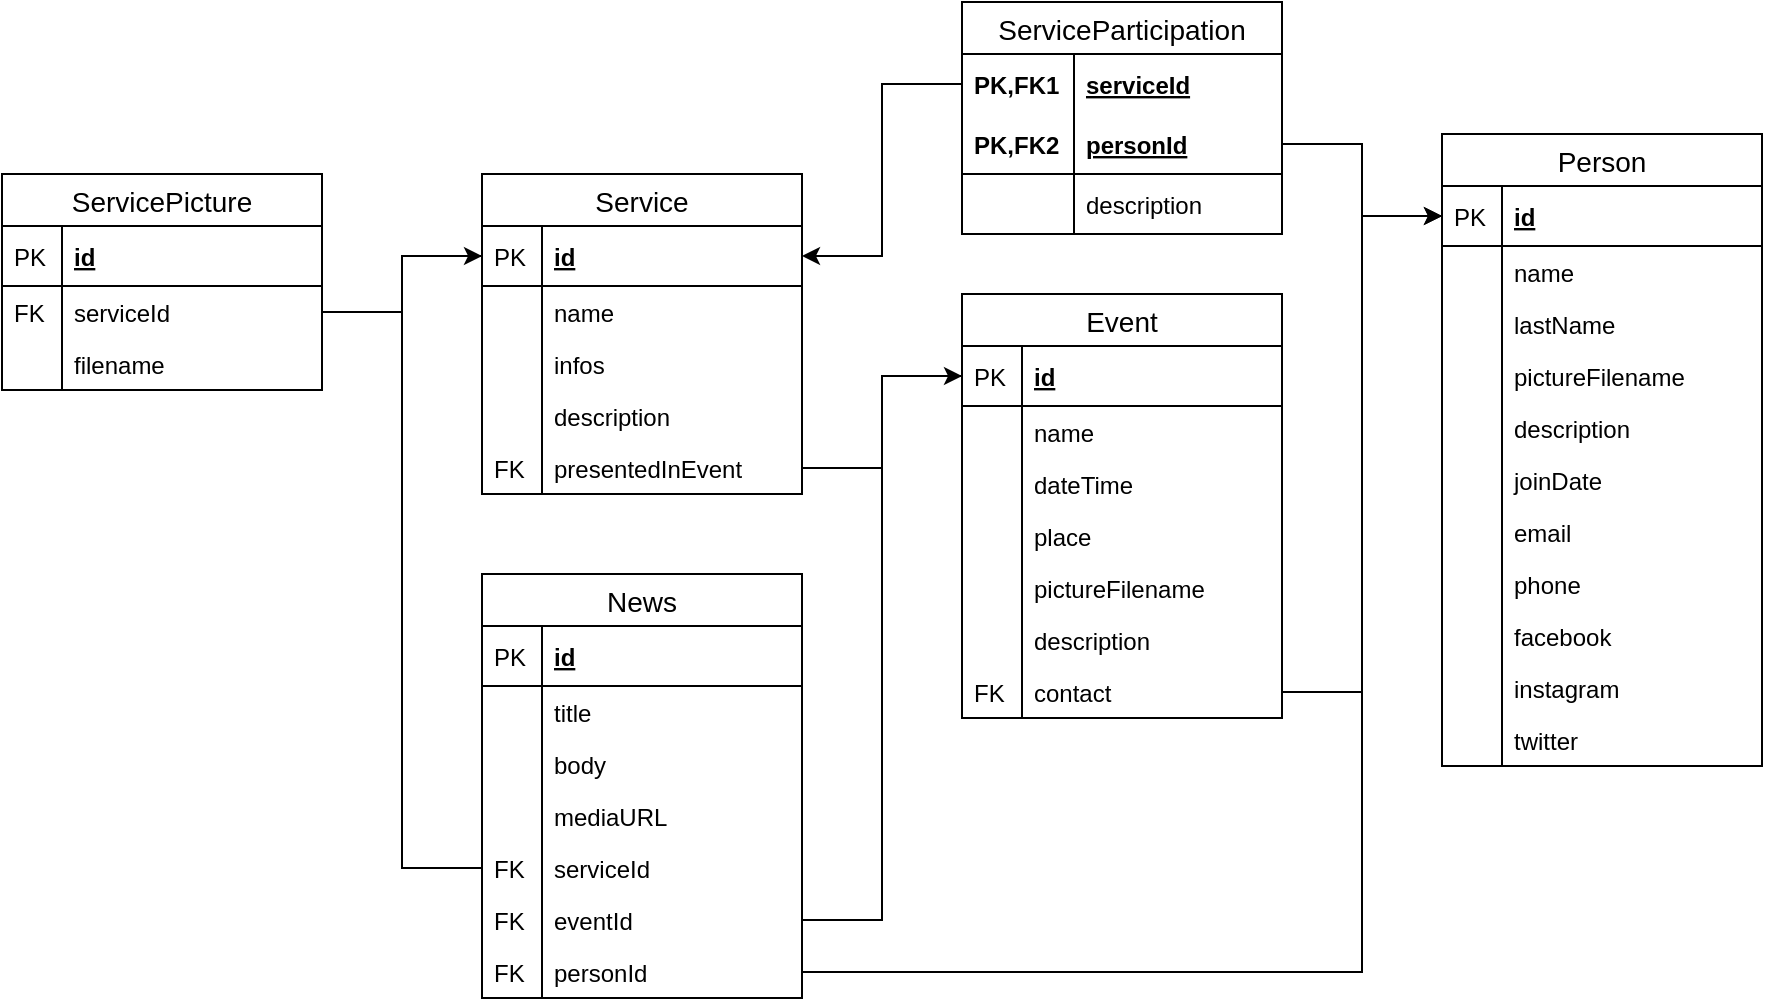 <mxfile version="13.2.4" type="github">
  <diagram id="hEyKxy33xBOfwc49a35S" name="Page-1">
    <mxGraphModel dx="2013" dy="699" grid="1" gridSize="10" guides="1" tooltips="1" connect="1" arrows="1" fold="1" page="1" pageScale="1" pageWidth="827" pageHeight="1169" math="0" shadow="0">
      <root>
        <mxCell id="0" />
        <mxCell id="1" parent="0" />
        <mxCell id="F8qXASCYyBjZUGjVHtPD-25" style="edgeStyle=orthogonalEdgeStyle;rounded=0;orthogonalLoop=1;jettySize=auto;html=1;exitX=1;exitY=0.5;exitDx=0;exitDy=0;entryX=0;entryY=0.5;entryDx=0;entryDy=0;" parent="1" source="F8qXASCYyBjZUGjVHtPD-17" target="F8qXASCYyBjZUGjVHtPD-2" edge="1">
          <mxGeometry relative="1" as="geometry" />
        </mxCell>
        <mxCell id="F8qXASCYyBjZUGjVHtPD-48" style="edgeStyle=orthogonalEdgeStyle;rounded=0;orthogonalLoop=1;jettySize=auto;html=1;exitX=0;exitY=0.5;exitDx=0;exitDy=0;entryX=1;entryY=0.5;entryDx=0;entryDy=0;" parent="1" source="F8qXASCYyBjZUGjVHtPD-42" target="F8qXASCYyBjZUGjVHtPD-2" edge="1">
          <mxGeometry relative="1" as="geometry" />
        </mxCell>
        <mxCell id="F8qXASCYyBjZUGjVHtPD-1" value="Service" style="swimlane;fontStyle=0;childLayout=stackLayout;horizontal=1;startSize=26;horizontalStack=0;resizeParent=1;resizeParentMax=0;resizeLast=0;collapsible=1;marginBottom=0;align=center;fontSize=14;" parent="1" vertex="1">
          <mxGeometry x="-240" y="400" width="160" height="160" as="geometry" />
        </mxCell>
        <mxCell id="F8qXASCYyBjZUGjVHtPD-2" value="id" style="shape=partialRectangle;top=0;left=0;right=0;bottom=1;align=left;verticalAlign=middle;fillColor=none;spacingLeft=34;spacingRight=4;overflow=hidden;rotatable=0;points=[[0,0.5],[1,0.5]];portConstraint=eastwest;dropTarget=0;fontStyle=5;fontSize=12;" parent="F8qXASCYyBjZUGjVHtPD-1" vertex="1">
          <mxGeometry y="26" width="160" height="30" as="geometry" />
        </mxCell>
        <mxCell id="F8qXASCYyBjZUGjVHtPD-3" value="PK" style="shape=partialRectangle;top=0;left=0;bottom=0;fillColor=none;align=left;verticalAlign=middle;spacingLeft=4;spacingRight=4;overflow=hidden;rotatable=0;points=[];portConstraint=eastwest;part=1;fontSize=12;" parent="F8qXASCYyBjZUGjVHtPD-2" vertex="1" connectable="0">
          <mxGeometry width="30" height="30" as="geometry" />
        </mxCell>
        <mxCell id="F8qXASCYyBjZUGjVHtPD-4" value="name" style="shape=partialRectangle;top=0;left=0;right=0;bottom=0;align=left;verticalAlign=top;fillColor=none;spacingLeft=34;spacingRight=4;overflow=hidden;rotatable=0;points=[[0,0.5],[1,0.5]];portConstraint=eastwest;dropTarget=0;fontSize=12;" parent="F8qXASCYyBjZUGjVHtPD-1" vertex="1">
          <mxGeometry y="56" width="160" height="26" as="geometry" />
        </mxCell>
        <mxCell id="F8qXASCYyBjZUGjVHtPD-5" value="" style="shape=partialRectangle;top=0;left=0;bottom=0;fillColor=none;align=left;verticalAlign=top;spacingLeft=4;spacingRight=4;overflow=hidden;rotatable=0;points=[];portConstraint=eastwest;part=1;fontSize=12;" parent="F8qXASCYyBjZUGjVHtPD-4" vertex="1" connectable="0">
          <mxGeometry width="30" height="26" as="geometry" />
        </mxCell>
        <mxCell id="F8qXASCYyBjZUGjVHtPD-6" value="infos" style="shape=partialRectangle;top=0;left=0;right=0;bottom=0;align=left;verticalAlign=top;fillColor=none;spacingLeft=34;spacingRight=4;overflow=hidden;rotatable=0;points=[[0,0.5],[1,0.5]];portConstraint=eastwest;dropTarget=0;fontSize=12;" parent="F8qXASCYyBjZUGjVHtPD-1" vertex="1">
          <mxGeometry y="82" width="160" height="26" as="geometry" />
        </mxCell>
        <mxCell id="F8qXASCYyBjZUGjVHtPD-7" value="" style="shape=partialRectangle;top=0;left=0;bottom=0;fillColor=none;align=left;verticalAlign=top;spacingLeft=4;spacingRight=4;overflow=hidden;rotatable=0;points=[];portConstraint=eastwest;part=1;fontSize=12;" parent="F8qXASCYyBjZUGjVHtPD-6" vertex="1" connectable="0">
          <mxGeometry width="30" height="26" as="geometry" />
        </mxCell>
        <mxCell id="roz7lpAu7tyGoxZHOuFG-14" value="description" style="shape=partialRectangle;top=0;left=0;right=0;bottom=0;align=left;verticalAlign=top;fillColor=none;spacingLeft=34;spacingRight=4;overflow=hidden;rotatable=0;points=[[0,0.5],[1,0.5]];portConstraint=eastwest;dropTarget=0;fontSize=12;" parent="F8qXASCYyBjZUGjVHtPD-1" vertex="1">
          <mxGeometry y="108" width="160" height="26" as="geometry" />
        </mxCell>
        <mxCell id="roz7lpAu7tyGoxZHOuFG-15" value="" style="shape=partialRectangle;top=0;left=0;bottom=0;fillColor=none;align=left;verticalAlign=top;spacingLeft=4;spacingRight=4;overflow=hidden;rotatable=0;points=[];portConstraint=eastwest;part=1;fontSize=12;" parent="roz7lpAu7tyGoxZHOuFG-14" vertex="1" connectable="0">
          <mxGeometry width="30" height="26" as="geometry" />
        </mxCell>
        <mxCell id="F8qXASCYyBjZUGjVHtPD-12" value="presentedInEvent" style="shape=partialRectangle;top=0;left=0;right=0;bottom=0;align=left;verticalAlign=top;fillColor=none;spacingLeft=34;spacingRight=4;overflow=hidden;rotatable=0;points=[[0,0.5],[1,0.5]];portConstraint=eastwest;dropTarget=0;fontSize=12;" parent="F8qXASCYyBjZUGjVHtPD-1" vertex="1">
          <mxGeometry y="134" width="160" height="26" as="geometry" />
        </mxCell>
        <mxCell id="F8qXASCYyBjZUGjVHtPD-13" value="FK" style="shape=partialRectangle;top=0;left=0;bottom=0;fillColor=none;align=left;verticalAlign=top;spacingLeft=4;spacingRight=4;overflow=hidden;rotatable=0;points=[];portConstraint=eastwest;part=1;fontSize=12;" parent="F8qXASCYyBjZUGjVHtPD-12" vertex="1" connectable="0">
          <mxGeometry width="30" height="26" as="geometry" />
        </mxCell>
        <mxCell id="F8qXASCYyBjZUGjVHtPD-14" value="ServicePicture" style="swimlane;fontStyle=0;childLayout=stackLayout;horizontal=1;startSize=26;horizontalStack=0;resizeParent=1;resizeParentMax=0;resizeLast=0;collapsible=1;marginBottom=0;align=center;fontSize=14;" parent="1" vertex="1">
          <mxGeometry x="-480" y="400" width="160" height="108" as="geometry" />
        </mxCell>
        <mxCell id="F8qXASCYyBjZUGjVHtPD-15" value="id" style="shape=partialRectangle;top=0;left=0;right=0;bottom=1;align=left;verticalAlign=middle;fillColor=none;spacingLeft=34;spacingRight=4;overflow=hidden;rotatable=0;points=[[0,0.5],[1,0.5]];portConstraint=eastwest;dropTarget=0;fontStyle=5;fontSize=12;" parent="F8qXASCYyBjZUGjVHtPD-14" vertex="1">
          <mxGeometry y="26" width="160" height="30" as="geometry" />
        </mxCell>
        <mxCell id="F8qXASCYyBjZUGjVHtPD-16" value="PK" style="shape=partialRectangle;top=0;left=0;bottom=0;fillColor=none;align=left;verticalAlign=middle;spacingLeft=4;spacingRight=4;overflow=hidden;rotatable=0;points=[];portConstraint=eastwest;part=1;fontSize=12;" parent="F8qXASCYyBjZUGjVHtPD-15" vertex="1" connectable="0">
          <mxGeometry width="30" height="30" as="geometry" />
        </mxCell>
        <mxCell id="F8qXASCYyBjZUGjVHtPD-17" value="serviceId" style="shape=partialRectangle;top=0;left=0;right=0;bottom=0;align=left;verticalAlign=top;fillColor=none;spacingLeft=34;spacingRight=4;overflow=hidden;rotatable=0;points=[[0,0.5],[1,0.5]];portConstraint=eastwest;dropTarget=0;fontSize=12;" parent="F8qXASCYyBjZUGjVHtPD-14" vertex="1">
          <mxGeometry y="56" width="160" height="26" as="geometry" />
        </mxCell>
        <mxCell id="F8qXASCYyBjZUGjVHtPD-18" value="FK" style="shape=partialRectangle;top=0;left=0;bottom=0;fillColor=none;align=left;verticalAlign=top;spacingLeft=4;spacingRight=4;overflow=hidden;rotatable=0;points=[];portConstraint=eastwest;part=1;fontSize=12;" parent="F8qXASCYyBjZUGjVHtPD-17" vertex="1" connectable="0">
          <mxGeometry width="30" height="26" as="geometry" />
        </mxCell>
        <mxCell id="F8qXASCYyBjZUGjVHtPD-85" value="filename" style="shape=partialRectangle;top=0;left=0;right=0;bottom=0;align=left;verticalAlign=top;fillColor=none;spacingLeft=34;spacingRight=4;overflow=hidden;rotatable=0;points=[[0,0.5],[1,0.5]];portConstraint=eastwest;dropTarget=0;fontSize=12;" parent="F8qXASCYyBjZUGjVHtPD-14" vertex="1">
          <mxGeometry y="82" width="160" height="26" as="geometry" />
        </mxCell>
        <mxCell id="F8qXASCYyBjZUGjVHtPD-86" value="" style="shape=partialRectangle;top=0;left=0;bottom=0;fillColor=none;align=left;verticalAlign=top;spacingLeft=4;spacingRight=4;overflow=hidden;rotatable=0;points=[];portConstraint=eastwest;part=1;fontSize=12;" parent="F8qXASCYyBjZUGjVHtPD-85" vertex="1" connectable="0">
          <mxGeometry width="30" height="26" as="geometry" />
        </mxCell>
        <mxCell id="F8qXASCYyBjZUGjVHtPD-91" style="edgeStyle=orthogonalEdgeStyle;rounded=0;orthogonalLoop=1;jettySize=auto;html=1;exitX=1;exitY=0.5;exitDx=0;exitDy=0;entryX=0;entryY=0.5;entryDx=0;entryDy=0;" parent="1" source="LpWFvHeWg4gAuixz16tr-12" target="F8qXASCYyBjZUGjVHtPD-50" edge="1">
          <mxGeometry relative="1" as="geometry">
            <mxPoint x="200" y="430" as="targetPoint" />
          </mxGeometry>
        </mxCell>
        <mxCell id="roz7lpAu7tyGoxZHOuFG-16" style="edgeStyle=orthogonalEdgeStyle;rounded=0;orthogonalLoop=1;jettySize=auto;html=1;exitX=1;exitY=0.5;exitDx=0;exitDy=0;entryX=0;entryY=0.5;entryDx=0;entryDy=0;" parent="1" source="F8qXASCYyBjZUGjVHtPD-12" target="roz7lpAu7tyGoxZHOuFG-2" edge="1">
          <mxGeometry relative="1" as="geometry" />
        </mxCell>
        <mxCell id="roz7lpAu7tyGoxZHOuFG-19" style="edgeStyle=orthogonalEdgeStyle;rounded=0;orthogonalLoop=1;jettySize=auto;html=1;exitX=1;exitY=0.5;exitDx=0;exitDy=0;entryX=0;entryY=0.5;entryDx=0;entryDy=0;" parent="1" source="roz7lpAu7tyGoxZHOuFG-8" target="F8qXASCYyBjZUGjVHtPD-50" edge="1">
          <mxGeometry relative="1" as="geometry">
            <Array as="points">
              <mxPoint x="200" y="659" />
              <mxPoint x="200" y="421" />
            </Array>
          </mxGeometry>
        </mxCell>
        <mxCell id="F8qXASCYyBjZUGjVHtPD-41" value="ServiceParticipation" style="swimlane;fontStyle=0;childLayout=stackLayout;horizontal=1;startSize=26;horizontalStack=0;resizeParent=1;resizeParentMax=0;resizeLast=0;collapsible=1;marginBottom=0;align=center;fontSize=14;" parent="1" vertex="1">
          <mxGeometry y="314" width="160" height="116" as="geometry" />
        </mxCell>
        <mxCell id="F8qXASCYyBjZUGjVHtPD-42" value="serviceId" style="shape=partialRectangle;top=0;left=0;right=0;bottom=0;align=left;verticalAlign=middle;fillColor=none;spacingLeft=60;spacingRight=4;overflow=hidden;rotatable=0;points=[[0,0.5],[1,0.5]];portConstraint=eastwest;dropTarget=0;fontStyle=5;fontSize=12;" parent="F8qXASCYyBjZUGjVHtPD-41" vertex="1">
          <mxGeometry y="26" width="160" height="30" as="geometry" />
        </mxCell>
        <mxCell id="F8qXASCYyBjZUGjVHtPD-43" value="PK,FK1" style="shape=partialRectangle;fontStyle=1;top=0;left=0;bottom=0;fillColor=none;align=left;verticalAlign=middle;spacingLeft=4;spacingRight=4;overflow=hidden;rotatable=0;points=[];portConstraint=eastwest;part=1;fontSize=12;" parent="F8qXASCYyBjZUGjVHtPD-42" vertex="1" connectable="0">
          <mxGeometry width="56" height="30" as="geometry" />
        </mxCell>
        <mxCell id="LpWFvHeWg4gAuixz16tr-12" value="personId" style="shape=partialRectangle;top=0;left=0;right=0;bottom=1;align=left;verticalAlign=middle;fillColor=none;spacingLeft=60;spacingRight=4;overflow=hidden;rotatable=0;points=[[0,0.5],[1,0.5]];portConstraint=eastwest;dropTarget=0;fontStyle=5;fontSize=12;" parent="F8qXASCYyBjZUGjVHtPD-41" vertex="1">
          <mxGeometry y="56" width="160" height="30" as="geometry" />
        </mxCell>
        <mxCell id="LpWFvHeWg4gAuixz16tr-13" value="PK,FK2" style="shape=partialRectangle;fontStyle=1;top=0;left=0;bottom=0;fillColor=none;align=left;verticalAlign=middle;spacingLeft=4;spacingRight=4;overflow=hidden;rotatable=0;points=[];portConstraint=eastwest;part=1;fontSize=12;" parent="LpWFvHeWg4gAuixz16tr-12" vertex="1" connectable="0">
          <mxGeometry width="56" height="30" as="geometry" />
        </mxCell>
        <mxCell id="F8qXASCYyBjZUGjVHtPD-44" value="description" style="shape=partialRectangle;top=0;left=0;right=0;bottom=1;align=left;verticalAlign=middle;fillColor=none;spacingLeft=60;spacingRight=4;overflow=hidden;rotatable=0;points=[[0,0.5],[1,0.5]];portConstraint=eastwest;dropTarget=0;fontStyle=0;fontSize=12;" parent="F8qXASCYyBjZUGjVHtPD-41" vertex="1">
          <mxGeometry y="86" width="160" height="30" as="geometry" />
        </mxCell>
        <mxCell id="F8qXASCYyBjZUGjVHtPD-45" value="" style="shape=partialRectangle;fontStyle=1;top=0;left=0;bottom=0;fillColor=none;align=left;verticalAlign=middle;spacingLeft=4;spacingRight=4;overflow=hidden;rotatable=0;points=[];portConstraint=eastwest;part=1;fontSize=12;" parent="F8qXASCYyBjZUGjVHtPD-44" vertex="1" connectable="0">
          <mxGeometry width="56" height="30" as="geometry" />
        </mxCell>
        <mxCell id="roz7lpAu7tyGoxZHOuFG-1" value="Event" style="swimlane;fontStyle=0;childLayout=stackLayout;horizontal=1;startSize=26;horizontalStack=0;resizeParent=1;resizeParentMax=0;resizeLast=0;collapsible=1;marginBottom=0;align=center;fontSize=14;" parent="1" vertex="1">
          <mxGeometry y="460" width="160" height="212" as="geometry" />
        </mxCell>
        <mxCell id="roz7lpAu7tyGoxZHOuFG-2" value="id" style="shape=partialRectangle;top=0;left=0;right=0;bottom=1;align=left;verticalAlign=middle;fillColor=none;spacingLeft=34;spacingRight=4;overflow=hidden;rotatable=0;points=[[0,0.5],[1,0.5]];portConstraint=eastwest;dropTarget=0;fontStyle=5;fontSize=12;" parent="roz7lpAu7tyGoxZHOuFG-1" vertex="1">
          <mxGeometry y="26" width="160" height="30" as="geometry" />
        </mxCell>
        <mxCell id="roz7lpAu7tyGoxZHOuFG-3" value="PK" style="shape=partialRectangle;top=0;left=0;bottom=0;fillColor=none;align=left;verticalAlign=middle;spacingLeft=4;spacingRight=4;overflow=hidden;rotatable=0;points=[];portConstraint=eastwest;part=1;fontSize=12;" parent="roz7lpAu7tyGoxZHOuFG-2" vertex="1" connectable="0">
          <mxGeometry width="30" height="30" as="geometry" />
        </mxCell>
        <mxCell id="roz7lpAu7tyGoxZHOuFG-4" value="name" style="shape=partialRectangle;top=0;left=0;right=0;bottom=0;align=left;verticalAlign=top;fillColor=none;spacingLeft=34;spacingRight=4;overflow=hidden;rotatable=0;points=[[0,0.5],[1,0.5]];portConstraint=eastwest;dropTarget=0;fontSize=12;" parent="roz7lpAu7tyGoxZHOuFG-1" vertex="1">
          <mxGeometry y="56" width="160" height="26" as="geometry" />
        </mxCell>
        <mxCell id="roz7lpAu7tyGoxZHOuFG-5" value="" style="shape=partialRectangle;top=0;left=0;bottom=0;fillColor=none;align=left;verticalAlign=top;spacingLeft=4;spacingRight=4;overflow=hidden;rotatable=0;points=[];portConstraint=eastwest;part=1;fontSize=12;" parent="roz7lpAu7tyGoxZHOuFG-4" vertex="1" connectable="0">
          <mxGeometry width="30" height="26" as="geometry" />
        </mxCell>
        <mxCell id="nHtQ6auOKDyPO9Jg9fpP-1" value="dateTime" style="shape=partialRectangle;top=0;left=0;right=0;bottom=0;align=left;verticalAlign=top;fillColor=none;spacingLeft=34;spacingRight=4;overflow=hidden;rotatable=0;points=[[0,0.5],[1,0.5]];portConstraint=eastwest;dropTarget=0;fontSize=12;" parent="roz7lpAu7tyGoxZHOuFG-1" vertex="1">
          <mxGeometry y="82" width="160" height="26" as="geometry" />
        </mxCell>
        <mxCell id="nHtQ6auOKDyPO9Jg9fpP-2" value="" style="shape=partialRectangle;top=0;left=0;bottom=0;fillColor=none;align=left;verticalAlign=top;spacingLeft=4;spacingRight=4;overflow=hidden;rotatable=0;points=[];portConstraint=eastwest;part=1;fontSize=12;" parent="nHtQ6auOKDyPO9Jg9fpP-1" vertex="1" connectable="0">
          <mxGeometry width="30" height="26" as="geometry" />
        </mxCell>
        <mxCell id="roz7lpAu7tyGoxZHOuFG-6" value="place" style="shape=partialRectangle;top=0;left=0;right=0;bottom=0;align=left;verticalAlign=top;fillColor=none;spacingLeft=34;spacingRight=4;overflow=hidden;rotatable=0;points=[[0,0.5],[1,0.5]];portConstraint=eastwest;dropTarget=0;fontSize=12;" parent="roz7lpAu7tyGoxZHOuFG-1" vertex="1">
          <mxGeometry y="108" width="160" height="26" as="geometry" />
        </mxCell>
        <mxCell id="roz7lpAu7tyGoxZHOuFG-7" value="" style="shape=partialRectangle;top=0;left=0;bottom=0;fillColor=none;align=left;verticalAlign=top;spacingLeft=4;spacingRight=4;overflow=hidden;rotatable=0;points=[];portConstraint=eastwest;part=1;fontSize=12;" parent="roz7lpAu7tyGoxZHOuFG-6" vertex="1" connectable="0">
          <mxGeometry width="30" height="26" as="geometry" />
        </mxCell>
        <mxCell id="roz7lpAu7tyGoxZHOuFG-12" value="pictureFilename" style="shape=partialRectangle;top=0;left=0;right=0;bottom=0;align=left;verticalAlign=top;fillColor=none;spacingLeft=34;spacingRight=4;overflow=hidden;rotatable=0;points=[[0,0.5],[1,0.5]];portConstraint=eastwest;dropTarget=0;fontSize=12;" parent="roz7lpAu7tyGoxZHOuFG-1" vertex="1">
          <mxGeometry y="134" width="160" height="26" as="geometry" />
        </mxCell>
        <mxCell id="roz7lpAu7tyGoxZHOuFG-13" value="" style="shape=partialRectangle;top=0;left=0;bottom=0;fillColor=none;align=left;verticalAlign=top;spacingLeft=4;spacingRight=4;overflow=hidden;rotatable=0;points=[];portConstraint=eastwest;part=1;fontSize=12;" parent="roz7lpAu7tyGoxZHOuFG-12" vertex="1" connectable="0">
          <mxGeometry width="30" height="26" as="geometry" />
        </mxCell>
        <mxCell id="roz7lpAu7tyGoxZHOuFG-17" value="description" style="shape=partialRectangle;top=0;left=0;right=0;bottom=0;align=left;verticalAlign=top;fillColor=none;spacingLeft=34;spacingRight=4;overflow=hidden;rotatable=0;points=[[0,0.5],[1,0.5]];portConstraint=eastwest;dropTarget=0;fontSize=12;" parent="roz7lpAu7tyGoxZHOuFG-1" vertex="1">
          <mxGeometry y="160" width="160" height="26" as="geometry" />
        </mxCell>
        <mxCell id="roz7lpAu7tyGoxZHOuFG-18" value="" style="shape=partialRectangle;top=0;left=0;bottom=0;fillColor=none;align=left;verticalAlign=top;spacingLeft=4;spacingRight=4;overflow=hidden;rotatable=0;points=[];portConstraint=eastwest;part=1;fontSize=12;" parent="roz7lpAu7tyGoxZHOuFG-17" vertex="1" connectable="0">
          <mxGeometry width="30" height="26" as="geometry" />
        </mxCell>
        <mxCell id="roz7lpAu7tyGoxZHOuFG-8" value="contact" style="shape=partialRectangle;top=0;left=0;right=0;bottom=0;align=left;verticalAlign=top;fillColor=none;spacingLeft=34;spacingRight=4;overflow=hidden;rotatable=0;points=[[0,0.5],[1,0.5]];portConstraint=eastwest;dropTarget=0;fontSize=12;" parent="roz7lpAu7tyGoxZHOuFG-1" vertex="1">
          <mxGeometry y="186" width="160" height="26" as="geometry" />
        </mxCell>
        <mxCell id="roz7lpAu7tyGoxZHOuFG-9" value="FK" style="shape=partialRectangle;top=0;left=0;bottom=0;fillColor=none;align=left;verticalAlign=top;spacingLeft=4;spacingRight=4;overflow=hidden;rotatable=0;points=[];portConstraint=eastwest;part=1;fontSize=12;" parent="roz7lpAu7tyGoxZHOuFG-8" vertex="1" connectable="0">
          <mxGeometry width="30" height="26" as="geometry" />
        </mxCell>
        <mxCell id="ncM0sPO99ryhcLGxtSOp-1" value="News" style="swimlane;fontStyle=0;childLayout=stackLayout;horizontal=1;startSize=26;horizontalStack=0;resizeParent=1;resizeParentMax=0;resizeLast=0;collapsible=1;marginBottom=0;align=center;fontSize=14;" parent="1" vertex="1">
          <mxGeometry x="-240" y="600" width="160" height="212" as="geometry" />
        </mxCell>
        <mxCell id="ncM0sPO99ryhcLGxtSOp-2" value="id" style="shape=partialRectangle;top=0;left=0;right=0;bottom=1;align=left;verticalAlign=middle;fillColor=none;spacingLeft=34;spacingRight=4;overflow=hidden;rotatable=0;points=[[0,0.5],[1,0.5]];portConstraint=eastwest;dropTarget=0;fontStyle=5;fontSize=12;" parent="ncM0sPO99ryhcLGxtSOp-1" vertex="1">
          <mxGeometry y="26" width="160" height="30" as="geometry" />
        </mxCell>
        <mxCell id="ncM0sPO99ryhcLGxtSOp-3" value="PK" style="shape=partialRectangle;top=0;left=0;bottom=0;fillColor=none;align=left;verticalAlign=middle;spacingLeft=4;spacingRight=4;overflow=hidden;rotatable=0;points=[];portConstraint=eastwest;part=1;fontSize=12;" parent="ncM0sPO99ryhcLGxtSOp-2" vertex="1" connectable="0">
          <mxGeometry width="30" height="30" as="geometry" />
        </mxCell>
        <mxCell id="ncM0sPO99ryhcLGxtSOp-4" value="title" style="shape=partialRectangle;top=0;left=0;right=0;bottom=0;align=left;verticalAlign=top;fillColor=none;spacingLeft=34;spacingRight=4;overflow=hidden;rotatable=0;points=[[0,0.5],[1,0.5]];portConstraint=eastwest;dropTarget=0;fontSize=12;" parent="ncM0sPO99ryhcLGxtSOp-1" vertex="1">
          <mxGeometry y="56" width="160" height="26" as="geometry" />
        </mxCell>
        <mxCell id="ncM0sPO99ryhcLGxtSOp-5" value="" style="shape=partialRectangle;top=0;left=0;bottom=0;fillColor=none;align=left;verticalAlign=top;spacingLeft=4;spacingRight=4;overflow=hidden;rotatable=0;points=[];portConstraint=eastwest;part=1;fontSize=12;" parent="ncM0sPO99ryhcLGxtSOp-4" vertex="1" connectable="0">
          <mxGeometry width="30" height="26" as="geometry" />
        </mxCell>
        <mxCell id="ncM0sPO99ryhcLGxtSOp-6" value="body" style="shape=partialRectangle;top=0;left=0;right=0;bottom=0;align=left;verticalAlign=top;fillColor=none;spacingLeft=34;spacingRight=4;overflow=hidden;rotatable=0;points=[[0,0.5],[1,0.5]];portConstraint=eastwest;dropTarget=0;fontSize=12;" parent="ncM0sPO99ryhcLGxtSOp-1" vertex="1">
          <mxGeometry y="82" width="160" height="26" as="geometry" />
        </mxCell>
        <mxCell id="ncM0sPO99ryhcLGxtSOp-7" value="" style="shape=partialRectangle;top=0;left=0;bottom=0;fillColor=none;align=left;verticalAlign=top;spacingLeft=4;spacingRight=4;overflow=hidden;rotatable=0;points=[];portConstraint=eastwest;part=1;fontSize=12;" parent="ncM0sPO99ryhcLGxtSOp-6" vertex="1" connectable="0">
          <mxGeometry width="30" height="26" as="geometry" />
        </mxCell>
        <mxCell id="ncM0sPO99ryhcLGxtSOp-8" value="mediaURL" style="shape=partialRectangle;top=0;left=0;right=0;bottom=0;align=left;verticalAlign=top;fillColor=none;spacingLeft=34;spacingRight=4;overflow=hidden;rotatable=0;points=[[0,0.5],[1,0.5]];portConstraint=eastwest;dropTarget=0;fontSize=12;" parent="ncM0sPO99ryhcLGxtSOp-1" vertex="1">
          <mxGeometry y="108" width="160" height="26" as="geometry" />
        </mxCell>
        <mxCell id="ncM0sPO99ryhcLGxtSOp-9" value="" style="shape=partialRectangle;top=0;left=0;bottom=0;fillColor=none;align=left;verticalAlign=top;spacingLeft=4;spacingRight=4;overflow=hidden;rotatable=0;points=[];portConstraint=eastwest;part=1;fontSize=12;" parent="ncM0sPO99ryhcLGxtSOp-8" vertex="1" connectable="0">
          <mxGeometry width="30" height="26" as="geometry" />
        </mxCell>
        <mxCell id="ncM0sPO99ryhcLGxtSOp-10" value="serviceId" style="shape=partialRectangle;top=0;left=0;right=0;bottom=0;align=left;verticalAlign=top;fillColor=none;spacingLeft=34;spacingRight=4;overflow=hidden;rotatable=0;points=[[0,0.5],[1,0.5]];portConstraint=eastwest;dropTarget=0;fontSize=12;" parent="ncM0sPO99ryhcLGxtSOp-1" vertex="1">
          <mxGeometry y="134" width="160" height="26" as="geometry" />
        </mxCell>
        <mxCell id="ncM0sPO99ryhcLGxtSOp-11" value="FK" style="shape=partialRectangle;top=0;left=0;bottom=0;fillColor=none;align=left;verticalAlign=top;spacingLeft=4;spacingRight=4;overflow=hidden;rotatable=0;points=[];portConstraint=eastwest;part=1;fontSize=12;" parent="ncM0sPO99ryhcLGxtSOp-10" vertex="1" connectable="0">
          <mxGeometry width="30" height="26" as="geometry" />
        </mxCell>
        <mxCell id="ncM0sPO99ryhcLGxtSOp-12" value="eventId" style="shape=partialRectangle;top=0;left=0;right=0;bottom=0;align=left;verticalAlign=top;fillColor=none;spacingLeft=34;spacingRight=4;overflow=hidden;rotatable=0;points=[[0,0.5],[1,0.5]];portConstraint=eastwest;dropTarget=0;fontSize=12;" parent="ncM0sPO99ryhcLGxtSOp-1" vertex="1">
          <mxGeometry y="160" width="160" height="26" as="geometry" />
        </mxCell>
        <mxCell id="ncM0sPO99ryhcLGxtSOp-13" value="FK" style="shape=partialRectangle;top=0;left=0;bottom=0;fillColor=none;align=left;verticalAlign=top;spacingLeft=4;spacingRight=4;overflow=hidden;rotatable=0;points=[];portConstraint=eastwest;part=1;fontSize=12;" parent="ncM0sPO99ryhcLGxtSOp-12" vertex="1" connectable="0">
          <mxGeometry width="30" height="26" as="geometry" />
        </mxCell>
        <mxCell id="ncM0sPO99ryhcLGxtSOp-14" value="personId" style="shape=partialRectangle;top=0;left=0;right=0;bottom=0;align=left;verticalAlign=top;fillColor=none;spacingLeft=34;spacingRight=4;overflow=hidden;rotatable=0;points=[[0,0.5],[1,0.5]];portConstraint=eastwest;dropTarget=0;fontSize=12;" parent="ncM0sPO99ryhcLGxtSOp-1" vertex="1">
          <mxGeometry y="186" width="160" height="26" as="geometry" />
        </mxCell>
        <mxCell id="ncM0sPO99ryhcLGxtSOp-15" value="FK" style="shape=partialRectangle;top=0;left=0;bottom=0;fillColor=none;align=left;verticalAlign=top;spacingLeft=4;spacingRight=4;overflow=hidden;rotatable=0;points=[];portConstraint=eastwest;part=1;fontSize=12;" parent="ncM0sPO99ryhcLGxtSOp-14" vertex="1" connectable="0">
          <mxGeometry width="30" height="26" as="geometry" />
        </mxCell>
        <mxCell id="ncM0sPO99ryhcLGxtSOp-16" style="edgeStyle=orthogonalEdgeStyle;rounded=0;orthogonalLoop=1;jettySize=auto;html=1;exitX=0;exitY=0.5;exitDx=0;exitDy=0;entryX=0;entryY=0.5;entryDx=0;entryDy=0;endArrow=none;endFill=0;" parent="1" source="ncM0sPO99ryhcLGxtSOp-10" target="F8qXASCYyBjZUGjVHtPD-2" edge="1">
          <mxGeometry relative="1" as="geometry">
            <Array as="points">
              <mxPoint x="-280" y="747" />
              <mxPoint x="-280" y="441" />
            </Array>
          </mxGeometry>
        </mxCell>
        <mxCell id="ncM0sPO99ryhcLGxtSOp-17" style="edgeStyle=orthogonalEdgeStyle;rounded=0;orthogonalLoop=1;jettySize=auto;html=1;exitX=1;exitY=0.5;exitDx=0;exitDy=0;entryX=0;entryY=0.5;entryDx=0;entryDy=0;endArrow=none;endFill=0;" parent="1" source="ncM0sPO99ryhcLGxtSOp-12" target="roz7lpAu7tyGoxZHOuFG-2" edge="1">
          <mxGeometry relative="1" as="geometry" />
        </mxCell>
        <mxCell id="ncM0sPO99ryhcLGxtSOp-18" style="edgeStyle=orthogonalEdgeStyle;rounded=0;orthogonalLoop=1;jettySize=auto;html=1;exitX=1;exitY=0.5;exitDx=0;exitDy=0;entryX=0;entryY=0.5;entryDx=0;entryDy=0;endArrow=none;endFill=0;" parent="1" source="ncM0sPO99ryhcLGxtSOp-14" target="F8qXASCYyBjZUGjVHtPD-50" edge="1">
          <mxGeometry relative="1" as="geometry">
            <Array as="points">
              <mxPoint x="200" y="799" />
              <mxPoint x="200" y="421" />
            </Array>
          </mxGeometry>
        </mxCell>
        <mxCell id="F8qXASCYyBjZUGjVHtPD-49" value="Person" style="swimlane;fontStyle=0;childLayout=stackLayout;horizontal=1;startSize=26;horizontalStack=0;resizeParent=1;resizeParentMax=0;resizeLast=0;collapsible=1;marginBottom=0;align=center;fontSize=14;" parent="1" vertex="1">
          <mxGeometry x="240" y="380" width="160" height="316" as="geometry" />
        </mxCell>
        <mxCell id="F8qXASCYyBjZUGjVHtPD-50" value="id" style="shape=partialRectangle;top=0;left=0;right=0;bottom=1;align=left;verticalAlign=middle;fillColor=none;spacingLeft=34;spacingRight=4;overflow=hidden;rotatable=0;points=[[0,0.5],[1,0.5]];portConstraint=eastwest;dropTarget=0;fontStyle=5;fontSize=12;" parent="F8qXASCYyBjZUGjVHtPD-49" vertex="1">
          <mxGeometry y="26" width="160" height="30" as="geometry" />
        </mxCell>
        <mxCell id="F8qXASCYyBjZUGjVHtPD-51" value="PK" style="shape=partialRectangle;top=0;left=0;bottom=0;fillColor=none;align=left;verticalAlign=middle;spacingLeft=4;spacingRight=4;overflow=hidden;rotatable=0;points=[];portConstraint=eastwest;part=1;fontSize=12;" parent="F8qXASCYyBjZUGjVHtPD-50" vertex="1" connectable="0">
          <mxGeometry width="30" height="30" as="geometry" />
        </mxCell>
        <mxCell id="F8qXASCYyBjZUGjVHtPD-52" value="name" style="shape=partialRectangle;top=0;left=0;right=0;bottom=0;align=left;verticalAlign=top;fillColor=none;spacingLeft=34;spacingRight=4;overflow=hidden;rotatable=0;points=[[0,0.5],[1,0.5]];portConstraint=eastwest;dropTarget=0;fontSize=12;" parent="F8qXASCYyBjZUGjVHtPD-49" vertex="1">
          <mxGeometry y="56" width="160" height="26" as="geometry" />
        </mxCell>
        <mxCell id="F8qXASCYyBjZUGjVHtPD-53" value="" style="shape=partialRectangle;top=0;left=0;bottom=0;fillColor=none;align=left;verticalAlign=top;spacingLeft=4;spacingRight=4;overflow=hidden;rotatable=0;points=[];portConstraint=eastwest;part=1;fontSize=12;" parent="F8qXASCYyBjZUGjVHtPD-52" vertex="1" connectable="0">
          <mxGeometry width="30" height="26" as="geometry" />
        </mxCell>
        <mxCell id="F8qXASCYyBjZUGjVHtPD-54" value="lastName" style="shape=partialRectangle;top=0;left=0;right=0;bottom=0;align=left;verticalAlign=top;fillColor=none;spacingLeft=34;spacingRight=4;overflow=hidden;rotatable=0;points=[[0,0.5],[1,0.5]];portConstraint=eastwest;dropTarget=0;fontSize=12;" parent="F8qXASCYyBjZUGjVHtPD-49" vertex="1">
          <mxGeometry y="82" width="160" height="26" as="geometry" />
        </mxCell>
        <mxCell id="F8qXASCYyBjZUGjVHtPD-55" value="" style="shape=partialRectangle;top=0;left=0;bottom=0;fillColor=none;align=left;verticalAlign=top;spacingLeft=4;spacingRight=4;overflow=hidden;rotatable=0;points=[];portConstraint=eastwest;part=1;fontSize=12;" parent="F8qXASCYyBjZUGjVHtPD-54" vertex="1" connectable="0">
          <mxGeometry width="30" height="26" as="geometry" />
        </mxCell>
        <mxCell id="F8qXASCYyBjZUGjVHtPD-56" value="pictureFilename" style="shape=partialRectangle;top=0;left=0;right=0;bottom=0;align=left;verticalAlign=top;fillColor=none;spacingLeft=34;spacingRight=4;overflow=hidden;rotatable=0;points=[[0,0.5],[1,0.5]];portConstraint=eastwest;dropTarget=0;fontSize=12;" parent="F8qXASCYyBjZUGjVHtPD-49" vertex="1">
          <mxGeometry y="108" width="160" height="26" as="geometry" />
        </mxCell>
        <mxCell id="F8qXASCYyBjZUGjVHtPD-57" value="" style="shape=partialRectangle;top=0;left=0;bottom=0;fillColor=none;align=left;verticalAlign=top;spacingLeft=4;spacingRight=4;overflow=hidden;rotatable=0;points=[];portConstraint=eastwest;part=1;fontSize=12;" parent="F8qXASCYyBjZUGjVHtPD-56" vertex="1" connectable="0">
          <mxGeometry width="30" height="26" as="geometry" />
        </mxCell>
        <mxCell id="LpWFvHeWg4gAuixz16tr-14" value="description" style="shape=partialRectangle;top=0;left=0;right=0;bottom=0;align=left;verticalAlign=top;fillColor=none;spacingLeft=34;spacingRight=4;overflow=hidden;rotatable=0;points=[[0,0.5],[1,0.5]];portConstraint=eastwest;dropTarget=0;fontSize=12;" parent="F8qXASCYyBjZUGjVHtPD-49" vertex="1">
          <mxGeometry y="134" width="160" height="26" as="geometry" />
        </mxCell>
        <mxCell id="LpWFvHeWg4gAuixz16tr-15" value="" style="shape=partialRectangle;top=0;left=0;bottom=0;fillColor=none;align=left;verticalAlign=top;spacingLeft=4;spacingRight=4;overflow=hidden;rotatable=0;points=[];portConstraint=eastwest;part=1;fontSize=12;" parent="LpWFvHeWg4gAuixz16tr-14" vertex="1" connectable="0">
          <mxGeometry width="30" height="26" as="geometry" />
        </mxCell>
        <mxCell id="f-YvqyhS-vLTlX2SCcht-1" value="joinDate" style="shape=partialRectangle;top=0;left=0;right=0;bottom=0;align=left;verticalAlign=top;fillColor=none;spacingLeft=34;spacingRight=4;overflow=hidden;rotatable=0;points=[[0,0.5],[1,0.5]];portConstraint=eastwest;dropTarget=0;fontSize=12;" parent="F8qXASCYyBjZUGjVHtPD-49" vertex="1">
          <mxGeometry y="160" width="160" height="26" as="geometry" />
        </mxCell>
        <mxCell id="f-YvqyhS-vLTlX2SCcht-2" value="" style="shape=partialRectangle;top=0;left=0;bottom=0;fillColor=none;align=left;verticalAlign=top;spacingLeft=4;spacingRight=4;overflow=hidden;rotatable=0;points=[];portConstraint=eastwest;part=1;fontSize=12;" parent="f-YvqyhS-vLTlX2SCcht-1" vertex="1" connectable="0">
          <mxGeometry width="30" height="26" as="geometry" />
        </mxCell>
        <mxCell id="LpWFvHeWg4gAuixz16tr-16" value="email" style="shape=partialRectangle;top=0;left=0;right=0;bottom=0;align=left;verticalAlign=top;fillColor=none;spacingLeft=34;spacingRight=4;overflow=hidden;rotatable=0;points=[[0,0.5],[1,0.5]];portConstraint=eastwest;dropTarget=0;fontSize=12;" parent="F8qXASCYyBjZUGjVHtPD-49" vertex="1">
          <mxGeometry y="186" width="160" height="26" as="geometry" />
        </mxCell>
        <mxCell id="LpWFvHeWg4gAuixz16tr-17" value="" style="shape=partialRectangle;top=0;left=0;bottom=0;fillColor=none;align=left;verticalAlign=top;spacingLeft=4;spacingRight=4;overflow=hidden;rotatable=0;points=[];portConstraint=eastwest;part=1;fontSize=12;" parent="LpWFvHeWg4gAuixz16tr-16" vertex="1" connectable="0">
          <mxGeometry width="30" height="26" as="geometry" />
        </mxCell>
        <mxCell id="LpWFvHeWg4gAuixz16tr-18" value="phone" style="shape=partialRectangle;top=0;left=0;right=0;bottom=0;align=left;verticalAlign=top;fillColor=none;spacingLeft=34;spacingRight=4;overflow=hidden;rotatable=0;points=[[0,0.5],[1,0.5]];portConstraint=eastwest;dropTarget=0;fontSize=12;" parent="F8qXASCYyBjZUGjVHtPD-49" vertex="1">
          <mxGeometry y="212" width="160" height="26" as="geometry" />
        </mxCell>
        <mxCell id="LpWFvHeWg4gAuixz16tr-19" value="" style="shape=partialRectangle;top=0;left=0;bottom=0;fillColor=none;align=left;verticalAlign=top;spacingLeft=4;spacingRight=4;overflow=hidden;rotatable=0;points=[];portConstraint=eastwest;part=1;fontSize=12;" parent="LpWFvHeWg4gAuixz16tr-18" vertex="1" connectable="0">
          <mxGeometry width="30" height="26" as="geometry" />
        </mxCell>
        <mxCell id="LpWFvHeWg4gAuixz16tr-22" value="facebook" style="shape=partialRectangle;top=0;left=0;right=0;bottom=0;align=left;verticalAlign=top;fillColor=none;spacingLeft=34;spacingRight=4;overflow=hidden;rotatable=0;points=[[0,0.5],[1,0.5]];portConstraint=eastwest;dropTarget=0;fontSize=12;" parent="F8qXASCYyBjZUGjVHtPD-49" vertex="1">
          <mxGeometry y="238" width="160" height="26" as="geometry" />
        </mxCell>
        <mxCell id="LpWFvHeWg4gAuixz16tr-23" value="" style="shape=partialRectangle;top=0;left=0;bottom=0;fillColor=none;align=left;verticalAlign=top;spacingLeft=4;spacingRight=4;overflow=hidden;rotatable=0;points=[];portConstraint=eastwest;part=1;fontSize=12;" parent="LpWFvHeWg4gAuixz16tr-22" vertex="1" connectable="0">
          <mxGeometry width="30" height="26" as="geometry" />
        </mxCell>
        <mxCell id="LpWFvHeWg4gAuixz16tr-20" value="instagram" style="shape=partialRectangle;top=0;left=0;right=0;bottom=0;align=left;verticalAlign=top;fillColor=none;spacingLeft=34;spacingRight=4;overflow=hidden;rotatable=0;points=[[0,0.5],[1,0.5]];portConstraint=eastwest;dropTarget=0;fontSize=12;" parent="F8qXASCYyBjZUGjVHtPD-49" vertex="1">
          <mxGeometry y="264" width="160" height="26" as="geometry" />
        </mxCell>
        <mxCell id="LpWFvHeWg4gAuixz16tr-21" value="" style="shape=partialRectangle;top=0;left=0;bottom=0;fillColor=none;align=left;verticalAlign=top;spacingLeft=4;spacingRight=4;overflow=hidden;rotatable=0;points=[];portConstraint=eastwest;part=1;fontSize=12;" parent="LpWFvHeWg4gAuixz16tr-20" vertex="1" connectable="0">
          <mxGeometry width="30" height="26" as="geometry" />
        </mxCell>
        <mxCell id="F8qXASCYyBjZUGjVHtPD-89" value="twitter" style="shape=partialRectangle;top=0;left=0;right=0;bottom=0;align=left;verticalAlign=top;fillColor=none;spacingLeft=34;spacingRight=4;overflow=hidden;rotatable=0;points=[[0,0.5],[1,0.5]];portConstraint=eastwest;dropTarget=0;fontSize=12;" parent="F8qXASCYyBjZUGjVHtPD-49" vertex="1">
          <mxGeometry y="290" width="160" height="26" as="geometry" />
        </mxCell>
        <mxCell id="F8qXASCYyBjZUGjVHtPD-90" value="" style="shape=partialRectangle;top=0;left=0;bottom=0;fillColor=none;align=left;verticalAlign=top;spacingLeft=4;spacingRight=4;overflow=hidden;rotatable=0;points=[];portConstraint=eastwest;part=1;fontSize=12;" parent="F8qXASCYyBjZUGjVHtPD-89" vertex="1" connectable="0">
          <mxGeometry width="30" height="26" as="geometry" />
        </mxCell>
      </root>
    </mxGraphModel>
  </diagram>
</mxfile>
